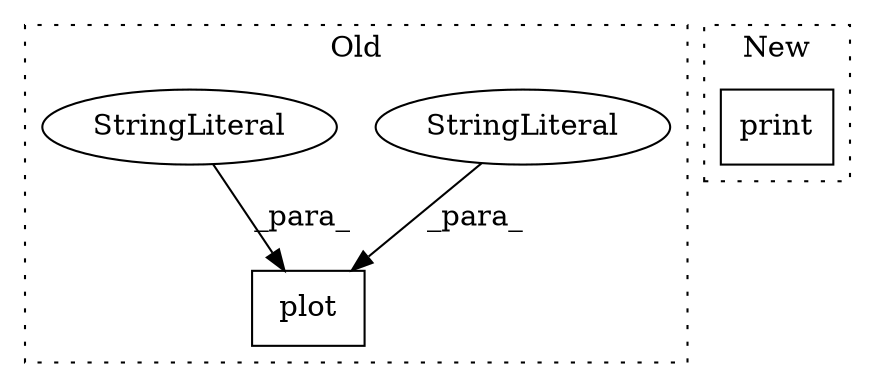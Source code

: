 digraph G {
subgraph cluster0 {
1 [label="plot" a="32" s="1035,1204" l="5,1" shape="box"];
3 [label="StringLiteral" a="45" s="1040" l="9" shape="ellipse"];
4 [label="StringLiteral" a="45" s="1145" l="20" shape="ellipse"];
label = "Old";
style="dotted";
}
subgraph cluster1 {
2 [label="print" a="32" s="1284,1291" l="6,1" shape="box"];
label = "New";
style="dotted";
}
3 -> 1 [label="_para_"];
4 -> 1 [label="_para_"];
}